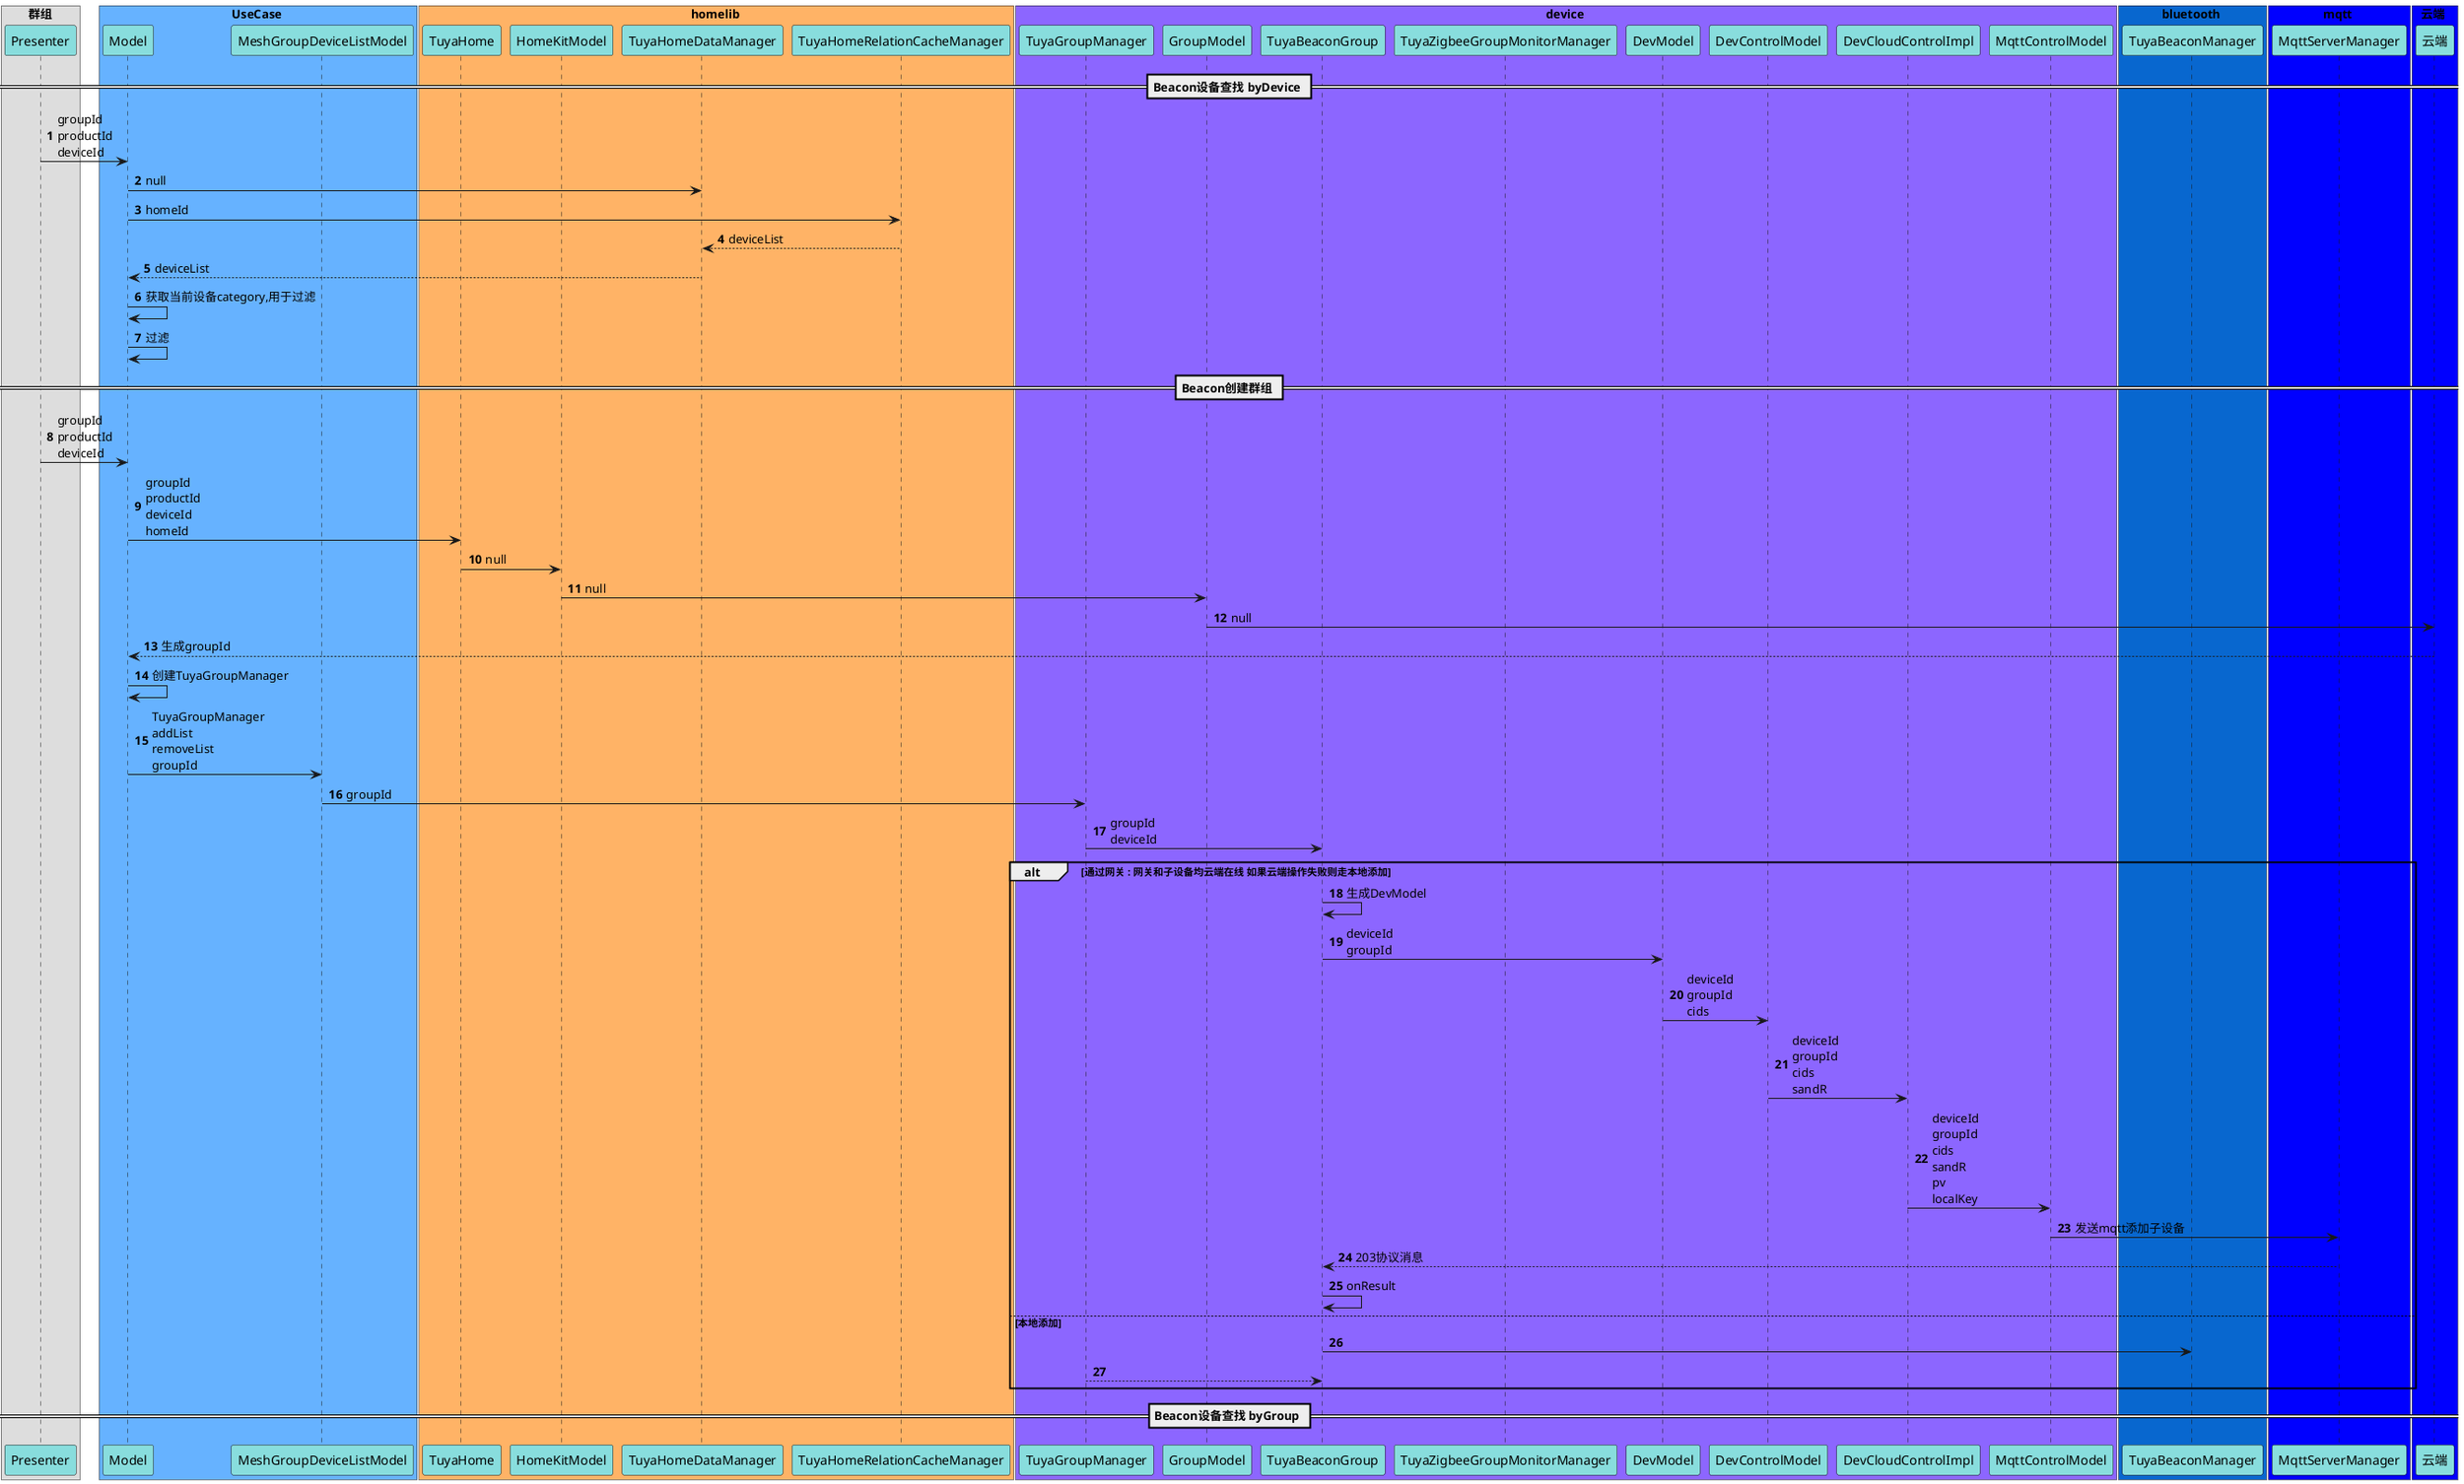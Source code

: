 @startuml
'https://plantuml.com/sequence-diagram

skinparam maxMessageSize 20

box 群组
participant Presenter order 100 #88dddd
end box

box UseCase #66b2ff
participant Model order 200 #88dddd
participant MeshGroupDeviceListModel order 210 #88dddd
end box

box homelib #ffb366
participant TuyaHome order 300 #88dddd
participant HomeKitModel order 310 #88dddd
participant TuyaHomeDataManager order 320 #88dddd
participant TuyaHomeRelationCacheManager order 330 #88dddd
end box


box device #8c66ff
participant TuyaGroupManager order 400 #88dddd
participant GroupModel order 410 #88dddd
participant TuyaBeaconGroup order 420 #88dddd
participant TuyaZigbeeGroupMonitorManager order 432 #88dddd
participant DevModel order 434 #88dddd
participant DevControlModel order 435 #88dddd
participant DevCloudControlImpl order 436 #88dddd
participant MqttControlModel order 437 #88dddd
end box

box bluetooth #0867cf
participant TuyaBeaconManager order 500 #88dddd
end box


box mqtt #0000ff
participant MqttServerManager order 9000 #88dddd
end box

box 云端 #0000ff
participant 云端 order 10000 #88dddd
end box


autonumber
== Beacon设备查找 byDevice ==
Presenter -> Model : groupId productId deviceId
Model -> TuyaHomeDataManager : null
Model -> TuyaHomeRelationCacheManager : homeId
TuyaHomeRelationCacheManager --> TuyaHomeDataManager : deviceList
TuyaHomeDataManager --> Model : deviceList
Model -> Model : 获取当前设备category,用于过滤
Model -> Model : 过滤


== Beacon创建群组 ==
Presenter -> Model : groupId productId deviceId
Model -> TuyaHome : groupId productId deviceId homeId
TuyaHome -> HomeKitModel : null
HomeKitModel -> GroupModel : null
GroupModel -> 云端 : null
云端 --> Model : 生成groupId
Model -> Model : 创建TuyaGroupManager
Model -> MeshGroupDeviceListModel : TuyaGroupManager addList removeList groupId
MeshGroupDeviceListModel -> TuyaGroupManager : groupId
TuyaGroupManager -> TuyaBeaconGroup : groupId deviceId
alt 通过网关 : 网关和子设备均云端在线 如果云端操作失败则走本地添加
TuyaBeaconGroup -> TuyaBeaconGroup : 生成DevModel
TuyaBeaconGroup -> DevModel : deviceId groupId
DevModel -> DevControlModel : deviceId groupId cids
DevControlModel -> DevCloudControlImpl : deviceId  groupId cids sandR
DevCloudControlImpl -> MqttControlModel : deviceId  groupId cids sandR pv localKey
MqttControlModel -> MqttServerManager : 发送mqtt添加子设备
MqttServerManager --> TuyaBeaconGroup : 203协议消息
TuyaBeaconGroup -> TuyaBeaconGroup : onResult
else 本地添加
TuyaBeaconGroup -> TuyaBeaconManager
TuyaGroupManager --> TuyaBeaconGroup :
end

== Beacon设备查找 byGroup ==

@enduml